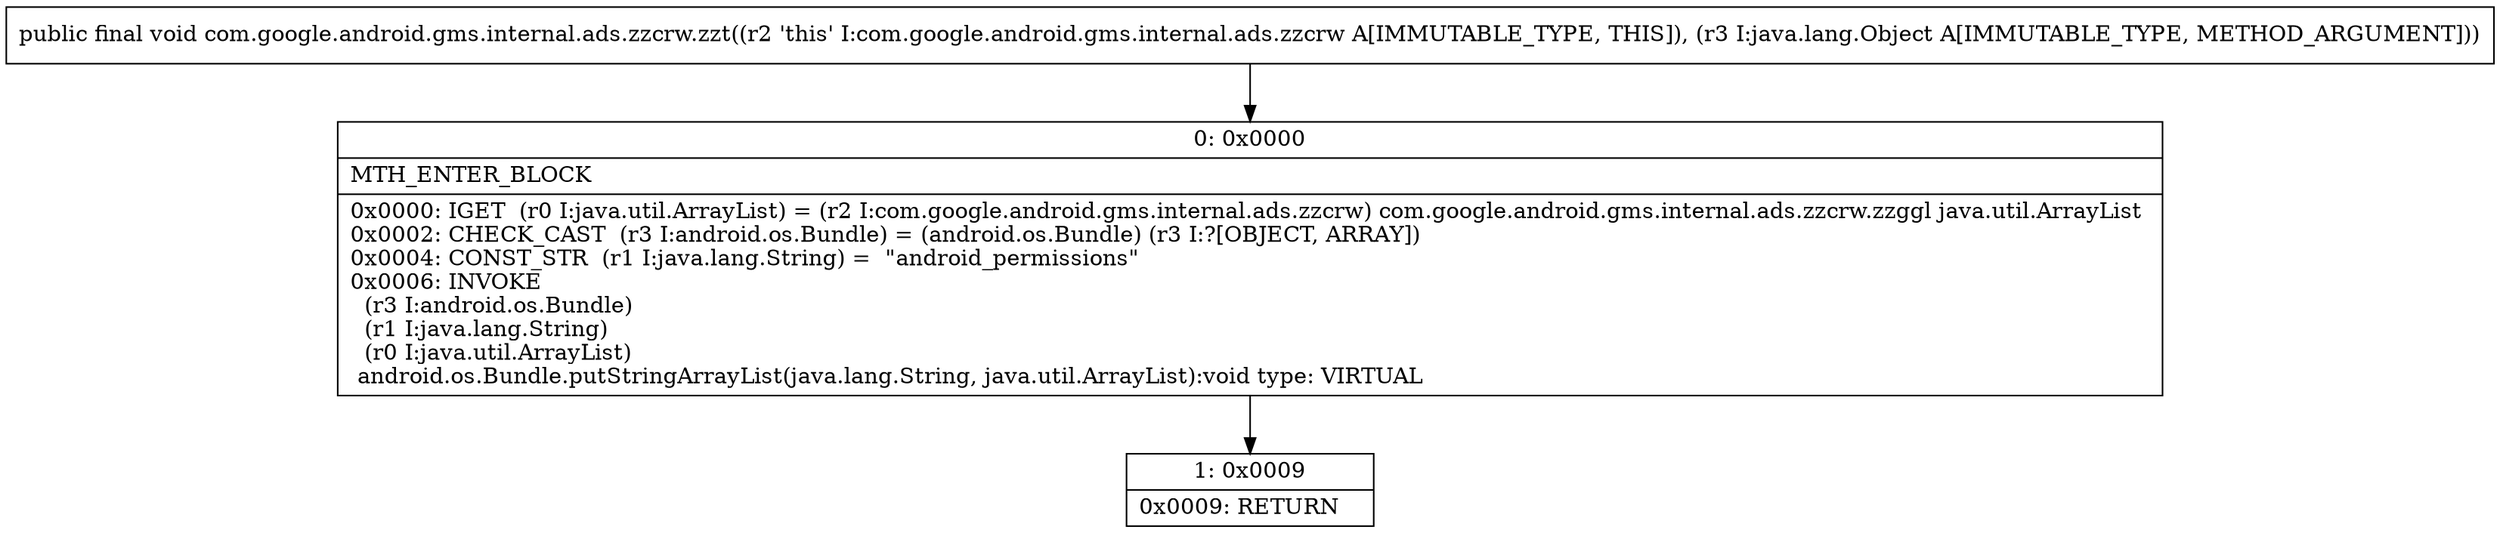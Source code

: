 digraph "CFG forcom.google.android.gms.internal.ads.zzcrw.zzt(Ljava\/lang\/Object;)V" {
Node_0 [shape=record,label="{0\:\ 0x0000|MTH_ENTER_BLOCK\l|0x0000: IGET  (r0 I:java.util.ArrayList) = (r2 I:com.google.android.gms.internal.ads.zzcrw) com.google.android.gms.internal.ads.zzcrw.zzggl java.util.ArrayList \l0x0002: CHECK_CAST  (r3 I:android.os.Bundle) = (android.os.Bundle) (r3 I:?[OBJECT, ARRAY]) \l0x0004: CONST_STR  (r1 I:java.lang.String) =  \"android_permissions\" \l0x0006: INVOKE  \l  (r3 I:android.os.Bundle)\l  (r1 I:java.lang.String)\l  (r0 I:java.util.ArrayList)\l android.os.Bundle.putStringArrayList(java.lang.String, java.util.ArrayList):void type: VIRTUAL \l}"];
Node_1 [shape=record,label="{1\:\ 0x0009|0x0009: RETURN   \l}"];
MethodNode[shape=record,label="{public final void com.google.android.gms.internal.ads.zzcrw.zzt((r2 'this' I:com.google.android.gms.internal.ads.zzcrw A[IMMUTABLE_TYPE, THIS]), (r3 I:java.lang.Object A[IMMUTABLE_TYPE, METHOD_ARGUMENT])) }"];
MethodNode -> Node_0;
Node_0 -> Node_1;
}

